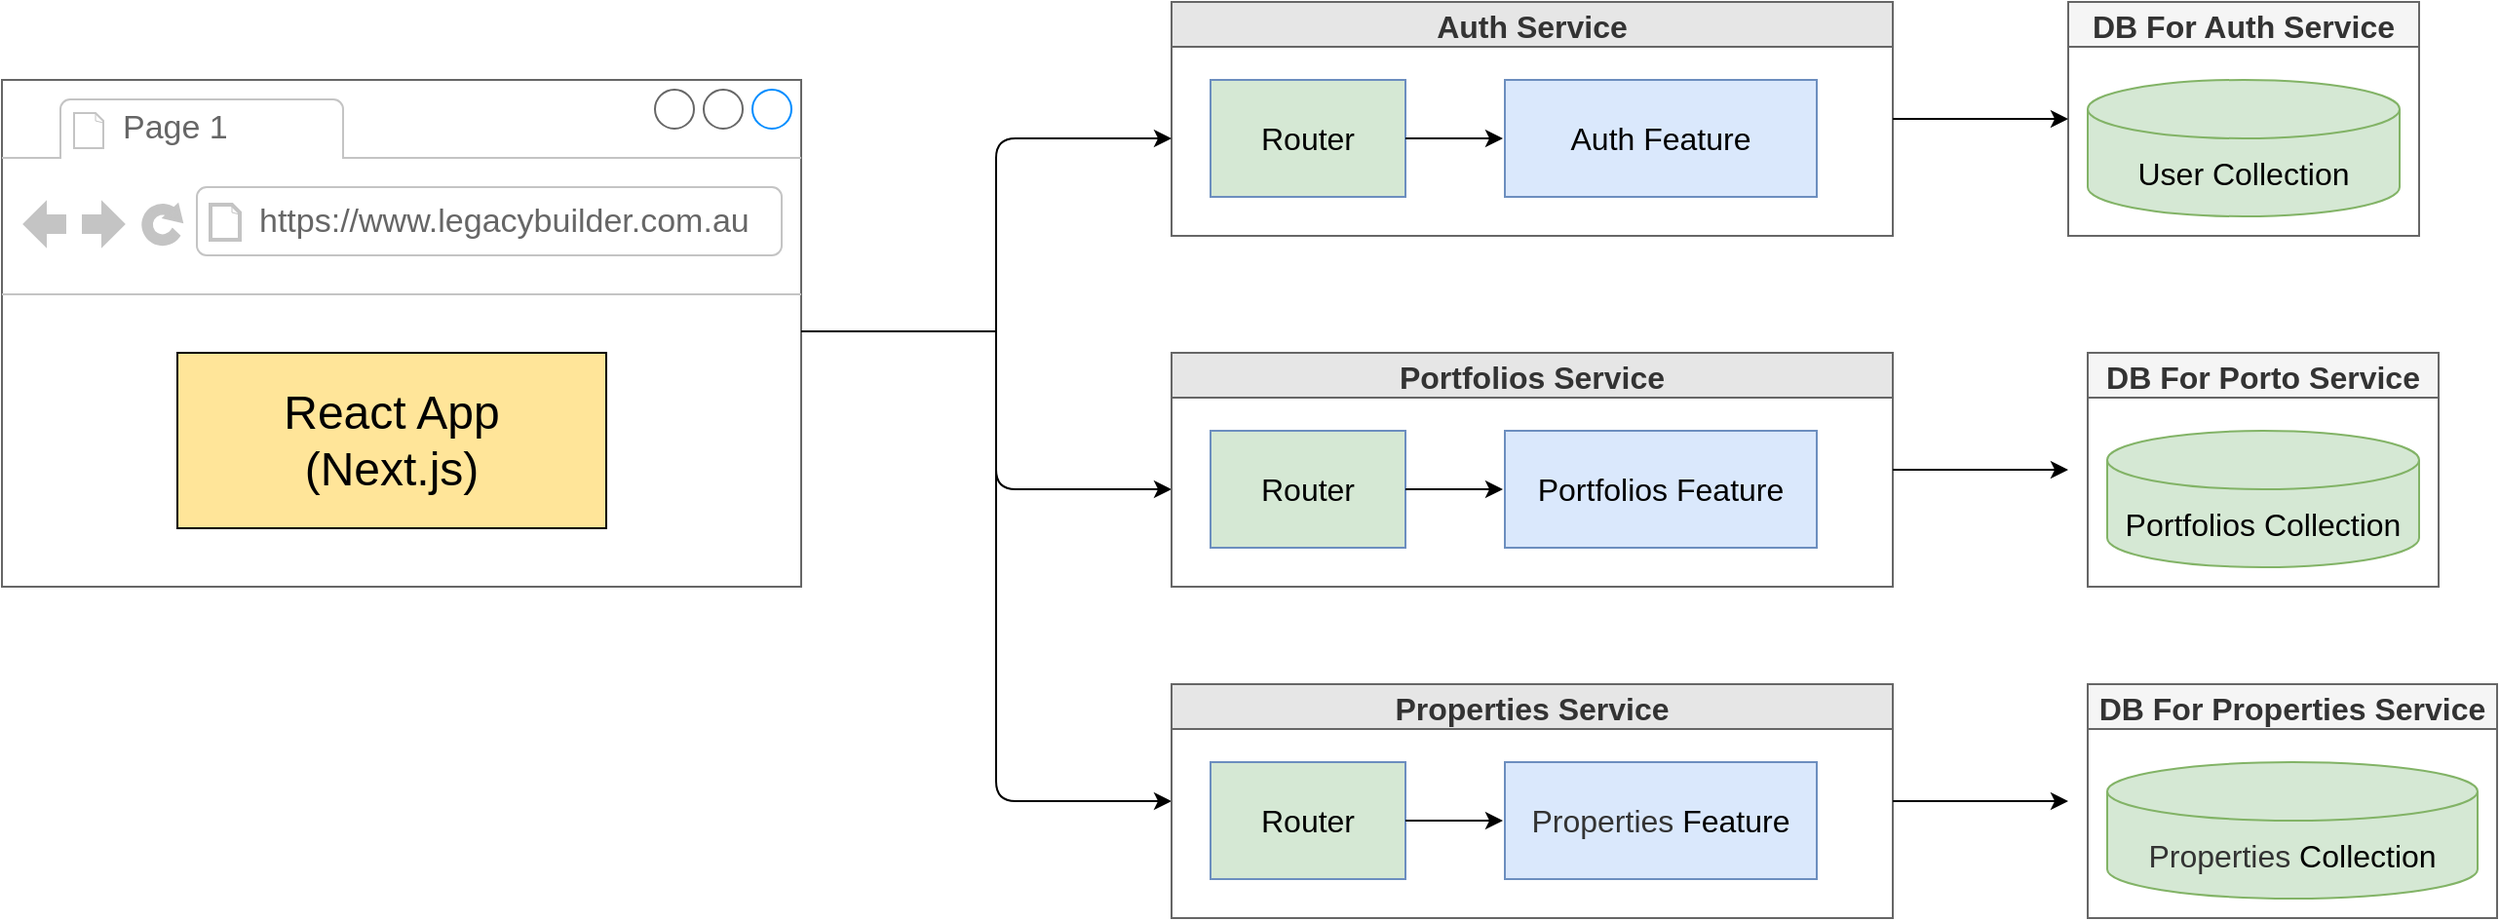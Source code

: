 <mxfile version="14.8.0" type="github">
  <diagram id="EvQWskXlvJIMC3jSUacu" name="Page-1">
    <mxGraphModel dx="3986" dy="1760" grid="1" gridSize="10" guides="1" tooltips="1" connect="1" arrows="1" fold="1" page="1" pageScale="1" pageWidth="4681" pageHeight="3300" math="0" shadow="0">
      <root>
        <mxCell id="0" />
        <mxCell id="1" parent="0" />
        <mxCell id="Es3MpJpOkQYFBjZP4A7Z-2" value="" style="strokeWidth=1;shadow=0;dashed=0;align=center;html=1;shape=mxgraph.mockup.containers.browserWindow;rSize=0;strokeColor=#666666;strokeColor2=#008cff;strokeColor3=#c4c4c4;mainText=,;recursiveResize=0;" vertex="1" parent="1">
          <mxGeometry x="1490" y="950" width="410" height="260" as="geometry" />
        </mxCell>
        <mxCell id="Es3MpJpOkQYFBjZP4A7Z-3" value="Page 1" style="strokeWidth=1;shadow=0;dashed=0;align=center;html=1;shape=mxgraph.mockup.containers.anchor;fontSize=17;fontColor=#666666;align=left;" vertex="1" parent="Es3MpJpOkQYFBjZP4A7Z-2">
          <mxGeometry x="60" y="12" width="110" height="26" as="geometry" />
        </mxCell>
        <mxCell id="Es3MpJpOkQYFBjZP4A7Z-4" value="https://www.legacybuilder.com.au" style="strokeWidth=1;shadow=0;dashed=0;align=center;html=1;shape=mxgraph.mockup.containers.anchor;rSize=0;fontSize=17;fontColor=#666666;align=left;" vertex="1" parent="Es3MpJpOkQYFBjZP4A7Z-2">
          <mxGeometry x="130" y="60" width="250" height="26" as="geometry" />
        </mxCell>
        <mxCell id="Es3MpJpOkQYFBjZP4A7Z-5" value="&lt;font style=&quot;font-size: 24px&quot;&gt;React App&lt;br&gt;(Next.js)&lt;/font&gt;" style="rounded=0;whiteSpace=wrap;html=1;fillColor=#FFE599;" vertex="1" parent="Es3MpJpOkQYFBjZP4A7Z-2">
          <mxGeometry x="90" y="140" width="220" height="90" as="geometry" />
        </mxCell>
        <mxCell id="Es3MpJpOkQYFBjZP4A7Z-6" value="Auth Service" style="swimlane;fontSize=16;fillColor=#E6E6E6;strokeColor=#666666;fontColor=#333333;" vertex="1" parent="1">
          <mxGeometry x="2090" y="910" width="370" height="120" as="geometry" />
        </mxCell>
        <mxCell id="Es3MpJpOkQYFBjZP4A7Z-7" value="Router" style="rounded=0;whiteSpace=wrap;html=1;fontSize=16;fillColor=#D5E8D4;strokeColor=#6c8ebf;" vertex="1" parent="Es3MpJpOkQYFBjZP4A7Z-6">
          <mxGeometry x="20" y="40" width="100" height="60" as="geometry" />
        </mxCell>
        <mxCell id="Es3MpJpOkQYFBjZP4A7Z-17" value="Auth Feature" style="rounded=0;whiteSpace=wrap;html=1;fontSize=16;fillColor=#dae8fc;strokeColor=#6c8ebf;" vertex="1" parent="Es3MpJpOkQYFBjZP4A7Z-6">
          <mxGeometry x="171" y="40" width="160" height="60" as="geometry" />
        </mxCell>
        <mxCell id="Es3MpJpOkQYFBjZP4A7Z-14" value="" style="endArrow=none;html=1;exitX=1;exitY=0.496;exitDx=0;exitDy=0;exitPerimeter=0;" edge="1" parent="1" source="Es3MpJpOkQYFBjZP4A7Z-2">
          <mxGeometry width="50" height="50" relative="1" as="geometry">
            <mxPoint x="2330" y="1070" as="sourcePoint" />
            <mxPoint x="2000" y="1079" as="targetPoint" />
          </mxGeometry>
        </mxCell>
        <mxCell id="Es3MpJpOkQYFBjZP4A7Z-15" value="" style="endArrow=classic;html=1;" edge="1" parent="1">
          <mxGeometry width="50" height="50" relative="1" as="geometry">
            <mxPoint x="2000" y="1080" as="sourcePoint" />
            <mxPoint x="2090" y="980" as="targetPoint" />
            <Array as="points">
              <mxPoint x="2000" y="980" />
            </Array>
          </mxGeometry>
        </mxCell>
        <mxCell id="Es3MpJpOkQYFBjZP4A7Z-16" value="" style="endArrow=classic;html=1;" edge="1" parent="1">
          <mxGeometry width="50" height="50" relative="1" as="geometry">
            <mxPoint x="2000" y="1080" as="sourcePoint" />
            <mxPoint x="2090" y="1160" as="targetPoint" />
            <Array as="points">
              <mxPoint x="2000" y="1160" />
            </Array>
          </mxGeometry>
        </mxCell>
        <mxCell id="Es3MpJpOkQYFBjZP4A7Z-18" value="" style="endArrow=classic;html=1;exitX=1;exitY=0.5;exitDx=0;exitDy=0;" edge="1" parent="1" source="Es3MpJpOkQYFBjZP4A7Z-7">
          <mxGeometry width="50" height="50" relative="1" as="geometry">
            <mxPoint x="2330" y="1080" as="sourcePoint" />
            <mxPoint x="2260" y="980" as="targetPoint" />
          </mxGeometry>
        </mxCell>
        <mxCell id="Es3MpJpOkQYFBjZP4A7Z-20" value="DB For Auth Service" style="swimlane;fontSize=16;fillColor=#f5f5f5;strokeColor=#666666;fontColor=#333333;" vertex="1" parent="1">
          <mxGeometry x="2550" y="910" width="180" height="120" as="geometry" />
        </mxCell>
        <mxCell id="Es3MpJpOkQYFBjZP4A7Z-19" value="User Collection" style="shape=cylinder3;whiteSpace=wrap;html=1;boundedLbl=1;backgroundOutline=1;size=15;fontSize=16;fillColor=#d5e8d4;strokeColor=#82b366;" vertex="1" parent="Es3MpJpOkQYFBjZP4A7Z-20">
          <mxGeometry x="10" y="40" width="160" height="70" as="geometry" />
        </mxCell>
        <mxCell id="Es3MpJpOkQYFBjZP4A7Z-21" value="" style="endArrow=classic;html=1;exitX=1;exitY=0.5;exitDx=0;exitDy=0;" edge="1" parent="1" source="Es3MpJpOkQYFBjZP4A7Z-6">
          <mxGeometry width="50" height="50" relative="1" as="geometry">
            <mxPoint x="2460" y="880" as="sourcePoint" />
            <mxPoint x="2550" y="970" as="targetPoint" />
          </mxGeometry>
        </mxCell>
        <mxCell id="Es3MpJpOkQYFBjZP4A7Z-22" value="Portfolios Service" style="swimlane;fontSize=16;fillColor=#E6E6E6;strokeColor=#666666;fontColor=#333333;" vertex="1" parent="1">
          <mxGeometry x="2090" y="1090" width="370" height="120" as="geometry" />
        </mxCell>
        <mxCell id="Es3MpJpOkQYFBjZP4A7Z-23" value="Router" style="rounded=0;whiteSpace=wrap;html=1;fontSize=16;fillColor=#D5E8D4;strokeColor=#6c8ebf;" vertex="1" parent="Es3MpJpOkQYFBjZP4A7Z-22">
          <mxGeometry x="20" y="40" width="100" height="60" as="geometry" />
        </mxCell>
        <mxCell id="Es3MpJpOkQYFBjZP4A7Z-24" value="Portfolios Feature" style="rounded=0;whiteSpace=wrap;html=1;fontSize=16;fillColor=#dae8fc;strokeColor=#6c8ebf;" vertex="1" parent="Es3MpJpOkQYFBjZP4A7Z-22">
          <mxGeometry x="171" y="40" width="160" height="60" as="geometry" />
        </mxCell>
        <mxCell id="Es3MpJpOkQYFBjZP4A7Z-25" value="" style="endArrow=classic;html=1;exitX=1;exitY=0.5;exitDx=0;exitDy=0;" edge="1" parent="1" source="Es3MpJpOkQYFBjZP4A7Z-23">
          <mxGeometry width="50" height="50" relative="1" as="geometry">
            <mxPoint x="2330" y="1260" as="sourcePoint" />
            <mxPoint x="2260" y="1160" as="targetPoint" />
          </mxGeometry>
        </mxCell>
        <mxCell id="Es3MpJpOkQYFBjZP4A7Z-26" value="DB For Porto Service" style="swimlane;fontSize=16;fillColor=#f5f5f5;strokeColor=#666666;fontColor=#333333;" vertex="1" parent="1">
          <mxGeometry x="2560" y="1090" width="180" height="120" as="geometry" />
        </mxCell>
        <mxCell id="Es3MpJpOkQYFBjZP4A7Z-27" value="Portfolios&amp;nbsp;Collection" style="shape=cylinder3;whiteSpace=wrap;html=1;boundedLbl=1;backgroundOutline=1;size=15;fontSize=16;fillColor=#d5e8d4;strokeColor=#82b366;" vertex="1" parent="Es3MpJpOkQYFBjZP4A7Z-26">
          <mxGeometry x="10" y="40" width="160" height="70" as="geometry" />
        </mxCell>
        <mxCell id="Es3MpJpOkQYFBjZP4A7Z-28" value="" style="endArrow=classic;html=1;exitX=1;exitY=0.5;exitDx=0;exitDy=0;" edge="1" parent="1" source="Es3MpJpOkQYFBjZP4A7Z-22">
          <mxGeometry width="50" height="50" relative="1" as="geometry">
            <mxPoint x="2460" y="1060" as="sourcePoint" />
            <mxPoint x="2550" y="1150" as="targetPoint" />
          </mxGeometry>
        </mxCell>
        <mxCell id="Es3MpJpOkQYFBjZP4A7Z-30" value="" style="endArrow=classic;html=1;" edge="1" parent="1">
          <mxGeometry width="50" height="50" relative="1" as="geometry">
            <mxPoint x="2000" y="1080" as="sourcePoint" />
            <mxPoint x="2090" y="1320" as="targetPoint" />
            <Array as="points">
              <mxPoint x="2000" y="1320" />
            </Array>
          </mxGeometry>
        </mxCell>
        <mxCell id="Es3MpJpOkQYFBjZP4A7Z-31" value="Properties Service" style="swimlane;fontSize=16;fillColor=#E6E6E6;strokeColor=#666666;fontColor=#333333;" vertex="1" parent="1">
          <mxGeometry x="2090" y="1260" width="370" height="120" as="geometry" />
        </mxCell>
        <mxCell id="Es3MpJpOkQYFBjZP4A7Z-32" value="Router" style="rounded=0;whiteSpace=wrap;html=1;fontSize=16;fillColor=#D5E8D4;strokeColor=#6c8ebf;" vertex="1" parent="Es3MpJpOkQYFBjZP4A7Z-31">
          <mxGeometry x="20" y="40" width="100" height="60" as="geometry" />
        </mxCell>
        <mxCell id="Es3MpJpOkQYFBjZP4A7Z-33" value="&lt;span style=&quot;color: rgb(51 , 51 , 51)&quot;&gt;Properties&lt;/span&gt;&amp;nbsp;Feature" style="rounded=0;whiteSpace=wrap;html=1;fontSize=16;fillColor=#dae8fc;strokeColor=#6c8ebf;" vertex="1" parent="Es3MpJpOkQYFBjZP4A7Z-31">
          <mxGeometry x="171" y="40" width="160" height="60" as="geometry" />
        </mxCell>
        <mxCell id="Es3MpJpOkQYFBjZP4A7Z-34" value="" style="endArrow=classic;html=1;exitX=1;exitY=0.5;exitDx=0;exitDy=0;" edge="1" parent="1" source="Es3MpJpOkQYFBjZP4A7Z-32">
          <mxGeometry width="50" height="50" relative="1" as="geometry">
            <mxPoint x="2330" y="1430" as="sourcePoint" />
            <mxPoint x="2260" y="1330" as="targetPoint" />
          </mxGeometry>
        </mxCell>
        <mxCell id="Es3MpJpOkQYFBjZP4A7Z-35" value="DB For Properties Service" style="swimlane;fontSize=16;fillColor=#f5f5f5;strokeColor=#666666;fontColor=#333333;" vertex="1" parent="1">
          <mxGeometry x="2560" y="1260" width="210" height="120" as="geometry" />
        </mxCell>
        <mxCell id="Es3MpJpOkQYFBjZP4A7Z-36" value="&lt;span style=&quot;color: rgb(51 , 51 , 51)&quot;&gt;Properties&lt;/span&gt;&amp;nbsp;Collection" style="shape=cylinder3;whiteSpace=wrap;html=1;boundedLbl=1;backgroundOutline=1;size=15;fontSize=16;fillColor=#d5e8d4;strokeColor=#82b366;" vertex="1" parent="Es3MpJpOkQYFBjZP4A7Z-35">
          <mxGeometry x="10" y="40" width="190" height="70" as="geometry" />
        </mxCell>
        <mxCell id="Es3MpJpOkQYFBjZP4A7Z-37" value="" style="endArrow=classic;html=1;exitX=1;exitY=0.5;exitDx=0;exitDy=0;" edge="1" parent="1" source="Es3MpJpOkQYFBjZP4A7Z-31">
          <mxGeometry width="50" height="50" relative="1" as="geometry">
            <mxPoint x="2460" y="1230" as="sourcePoint" />
            <mxPoint x="2550" y="1320" as="targetPoint" />
          </mxGeometry>
        </mxCell>
      </root>
    </mxGraphModel>
  </diagram>
</mxfile>
